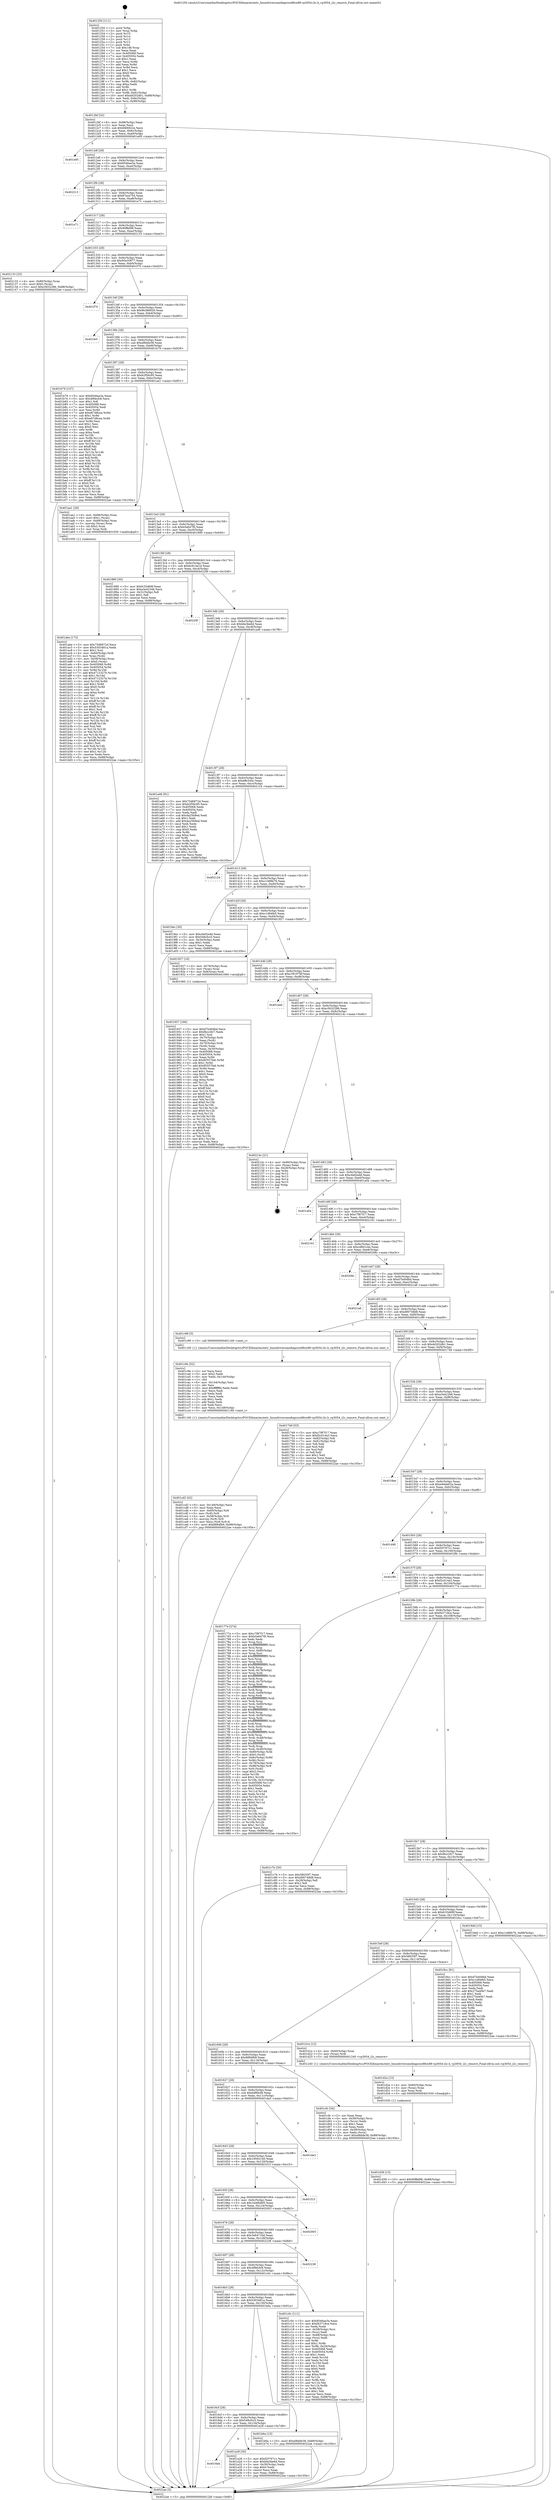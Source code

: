 digraph "0x401250" {
  label = "0x401250 (/mnt/c/Users/mathe/Desktop/tcc/POCII/binaries/extr_linuxdriversmediapcicx88cx88-vp3054-i2c.h_vp3054_i2c_remove_Final-ollvm.out::main(0))"
  labelloc = "t"
  node[shape=record]

  Entry [label="",width=0.3,height=0.3,shape=circle,fillcolor=black,style=filled]
  "0x4012bf" [label="{
     0x4012bf [32]\l
     | [instrs]\l
     &nbsp;&nbsp;0x4012bf \<+6\>: mov -0x88(%rbp),%eax\l
     &nbsp;&nbsp;0x4012c5 \<+2\>: mov %eax,%ecx\l
     &nbsp;&nbsp;0x4012c7 \<+6\>: sub $0x84f4922e,%ecx\l
     &nbsp;&nbsp;0x4012cd \<+6\>: mov %eax,-0x9c(%rbp)\l
     &nbsp;&nbsp;0x4012d3 \<+6\>: mov %ecx,-0xa0(%rbp)\l
     &nbsp;&nbsp;0x4012d9 \<+6\>: je 0000000000401e95 \<main+0xc45\>\l
  }"]
  "0x401e95" [label="{
     0x401e95\l
  }", style=dashed]
  "0x4012df" [label="{
     0x4012df [28]\l
     | [instrs]\l
     &nbsp;&nbsp;0x4012df \<+5\>: jmp 00000000004012e4 \<main+0x94\>\l
     &nbsp;&nbsp;0x4012e4 \<+6\>: mov -0x9c(%rbp),%eax\l
     &nbsp;&nbsp;0x4012ea \<+5\>: sub $0x8546ae3a,%eax\l
     &nbsp;&nbsp;0x4012ef \<+6\>: mov %eax,-0xa4(%rbp)\l
     &nbsp;&nbsp;0x4012f5 \<+6\>: je 0000000000402213 \<main+0xfc3\>\l
  }"]
  Exit [label="",width=0.3,height=0.3,shape=circle,fillcolor=black,style=filled,peripheries=2]
  "0x402213" [label="{
     0x402213\l
  }", style=dashed]
  "0x4012fb" [label="{
     0x4012fb [28]\l
     | [instrs]\l
     &nbsp;&nbsp;0x4012fb \<+5\>: jmp 0000000000401300 \<main+0xb0\>\l
     &nbsp;&nbsp;0x401300 \<+6\>: mov -0x9c(%rbp),%eax\l
     &nbsp;&nbsp;0x401306 \<+5\>: sub $0x87ece754,%eax\l
     &nbsp;&nbsp;0x40130b \<+6\>: mov %eax,-0xa8(%rbp)\l
     &nbsp;&nbsp;0x401311 \<+6\>: je 0000000000401e71 \<main+0xc21\>\l
  }"]
  "0x401d39" [label="{
     0x401d39 [15]\l
     | [instrs]\l
     &nbsp;&nbsp;0x401d39 \<+10\>: movl $0x90ffef98,-0x88(%rbp)\l
     &nbsp;&nbsp;0x401d43 \<+5\>: jmp 00000000004022ae \<main+0x105e\>\l
  }"]
  "0x401e71" [label="{
     0x401e71\l
  }", style=dashed]
  "0x401317" [label="{
     0x401317 [28]\l
     | [instrs]\l
     &nbsp;&nbsp;0x401317 \<+5\>: jmp 000000000040131c \<main+0xcc\>\l
     &nbsp;&nbsp;0x40131c \<+6\>: mov -0x9c(%rbp),%eax\l
     &nbsp;&nbsp;0x401322 \<+5\>: sub $0x90ffef98,%eax\l
     &nbsp;&nbsp;0x401327 \<+6\>: mov %eax,-0xac(%rbp)\l
     &nbsp;&nbsp;0x40132d \<+6\>: je 0000000000402133 \<main+0xee3\>\l
  }"]
  "0x401d2a" [label="{
     0x401d2a [15]\l
     | [instrs]\l
     &nbsp;&nbsp;0x401d2a \<+4\>: mov -0x60(%rbp),%rax\l
     &nbsp;&nbsp;0x401d2e \<+3\>: mov (%rax),%rax\l
     &nbsp;&nbsp;0x401d31 \<+3\>: mov %rax,%rdi\l
     &nbsp;&nbsp;0x401d34 \<+5\>: call 0000000000401030 \<free@plt\>\l
     | [calls]\l
     &nbsp;&nbsp;0x401030 \{1\} (unknown)\l
  }"]
  "0x402133" [label="{
     0x402133 [25]\l
     | [instrs]\l
     &nbsp;&nbsp;0x402133 \<+4\>: mov -0x80(%rbp),%rax\l
     &nbsp;&nbsp;0x402137 \<+6\>: movl $0x0,(%rax)\l
     &nbsp;&nbsp;0x40213d \<+10\>: movl $0xc5632286,-0x88(%rbp)\l
     &nbsp;&nbsp;0x402147 \<+5\>: jmp 00000000004022ae \<main+0x105e\>\l
  }"]
  "0x401333" [label="{
     0x401333 [28]\l
     | [instrs]\l
     &nbsp;&nbsp;0x401333 \<+5\>: jmp 0000000000401338 \<main+0xe8\>\l
     &nbsp;&nbsp;0x401338 \<+6\>: mov -0x9c(%rbp),%eax\l
     &nbsp;&nbsp;0x40133e \<+5\>: sub $0x95e35677,%eax\l
     &nbsp;&nbsp;0x401343 \<+6\>: mov %eax,-0xb0(%rbp)\l
     &nbsp;&nbsp;0x401349 \<+6\>: je 0000000000401f70 \<main+0xd20\>\l
  }"]
  "0x401cd2" [label="{
     0x401cd2 [42]\l
     | [instrs]\l
     &nbsp;&nbsp;0x401cd2 \<+6\>: mov -0x148(%rbp),%ecx\l
     &nbsp;&nbsp;0x401cd8 \<+3\>: imul %eax,%ecx\l
     &nbsp;&nbsp;0x401cdb \<+4\>: mov -0x60(%rbp),%r8\l
     &nbsp;&nbsp;0x401cdf \<+3\>: mov (%r8),%r8\l
     &nbsp;&nbsp;0x401ce2 \<+4\>: mov -0x58(%rbp),%r9\l
     &nbsp;&nbsp;0x401ce6 \<+3\>: movslq (%r9),%r9\l
     &nbsp;&nbsp;0x401ce9 \<+4\>: mov %ecx,(%r8,%r9,4)\l
     &nbsp;&nbsp;0x401ced \<+10\>: movl $0x8884fb9,-0x88(%rbp)\l
     &nbsp;&nbsp;0x401cf7 \<+5\>: jmp 00000000004022ae \<main+0x105e\>\l
  }"]
  "0x401f70" [label="{
     0x401f70\l
  }", style=dashed]
  "0x40134f" [label="{
     0x40134f [28]\l
     | [instrs]\l
     &nbsp;&nbsp;0x40134f \<+5\>: jmp 0000000000401354 \<main+0x104\>\l
     &nbsp;&nbsp;0x401354 \<+6\>: mov -0x9c(%rbp),%eax\l
     &nbsp;&nbsp;0x40135a \<+5\>: sub $0x9b386626,%eax\l
     &nbsp;&nbsp;0x40135f \<+6\>: mov %eax,-0xb4(%rbp)\l
     &nbsp;&nbsp;0x401365 \<+6\>: je 0000000000401fe5 \<main+0xd95\>\l
  }"]
  "0x401c9e" [label="{
     0x401c9e [52]\l
     | [instrs]\l
     &nbsp;&nbsp;0x401c9e \<+2\>: xor %ecx,%ecx\l
     &nbsp;&nbsp;0x401ca0 \<+5\>: mov $0x2,%edx\l
     &nbsp;&nbsp;0x401ca5 \<+6\>: mov %edx,-0x144(%rbp)\l
     &nbsp;&nbsp;0x401cab \<+1\>: cltd\l
     &nbsp;&nbsp;0x401cac \<+6\>: mov -0x144(%rbp),%esi\l
     &nbsp;&nbsp;0x401cb2 \<+2\>: idiv %esi\l
     &nbsp;&nbsp;0x401cb4 \<+6\>: imul $0xfffffffe,%edx,%edx\l
     &nbsp;&nbsp;0x401cba \<+2\>: mov %ecx,%edi\l
     &nbsp;&nbsp;0x401cbc \<+2\>: sub %edx,%edi\l
     &nbsp;&nbsp;0x401cbe \<+2\>: mov %ecx,%edx\l
     &nbsp;&nbsp;0x401cc0 \<+3\>: sub $0x1,%edx\l
     &nbsp;&nbsp;0x401cc3 \<+2\>: add %edx,%edi\l
     &nbsp;&nbsp;0x401cc5 \<+2\>: sub %edi,%ecx\l
     &nbsp;&nbsp;0x401cc7 \<+6\>: mov %ecx,-0x148(%rbp)\l
     &nbsp;&nbsp;0x401ccd \<+5\>: call 0000000000401160 \<next_i\>\l
     | [calls]\l
     &nbsp;&nbsp;0x401160 \{1\} (/mnt/c/Users/mathe/Desktop/tcc/POCII/binaries/extr_linuxdriversmediapcicx88cx88-vp3054-i2c.h_vp3054_i2c_remove_Final-ollvm.out::next_i)\l
  }"]
  "0x401fe5" [label="{
     0x401fe5\l
  }", style=dashed]
  "0x40136b" [label="{
     0x40136b [28]\l
     | [instrs]\l
     &nbsp;&nbsp;0x40136b \<+5\>: jmp 0000000000401370 \<main+0x120\>\l
     &nbsp;&nbsp;0x401370 \<+6\>: mov -0x9c(%rbp),%eax\l
     &nbsp;&nbsp;0x401376 \<+5\>: sub $0xa9bbfe38,%eax\l
     &nbsp;&nbsp;0x40137b \<+6\>: mov %eax,-0xb8(%rbp)\l
     &nbsp;&nbsp;0x401381 \<+6\>: je 0000000000401b79 \<main+0x929\>\l
  }"]
  "0x401abe" [label="{
     0x401abe [172]\l
     | [instrs]\l
     &nbsp;&nbsp;0x401abe \<+5\>: mov $0x75d6872d,%ecx\l
     &nbsp;&nbsp;0x401ac3 \<+5\>: mov $0x5303481a,%edx\l
     &nbsp;&nbsp;0x401ac8 \<+3\>: mov $0x1,%sil\l
     &nbsp;&nbsp;0x401acb \<+4\>: mov -0x60(%rbp),%rdi\l
     &nbsp;&nbsp;0x401acf \<+3\>: mov %rax,(%rdi)\l
     &nbsp;&nbsp;0x401ad2 \<+4\>: mov -0x58(%rbp),%rax\l
     &nbsp;&nbsp;0x401ad6 \<+6\>: movl $0x0,(%rax)\l
     &nbsp;&nbsp;0x401adc \<+8\>: mov 0x405068,%r8d\l
     &nbsp;&nbsp;0x401ae4 \<+8\>: mov 0x405054,%r9d\l
     &nbsp;&nbsp;0x401aec \<+3\>: mov %r8d,%r10d\l
     &nbsp;&nbsp;0x401aef \<+7\>: add $0x4712327b,%r10d\l
     &nbsp;&nbsp;0x401af6 \<+4\>: sub $0x1,%r10d\l
     &nbsp;&nbsp;0x401afa \<+7\>: sub $0x4712327b,%r10d\l
     &nbsp;&nbsp;0x401b01 \<+4\>: imul %r10d,%r8d\l
     &nbsp;&nbsp;0x401b05 \<+4\>: and $0x1,%r8d\l
     &nbsp;&nbsp;0x401b09 \<+4\>: cmp $0x0,%r8d\l
     &nbsp;&nbsp;0x401b0d \<+4\>: sete %r11b\l
     &nbsp;&nbsp;0x401b11 \<+4\>: cmp $0xa,%r9d\l
     &nbsp;&nbsp;0x401b15 \<+3\>: setl %bl\l
     &nbsp;&nbsp;0x401b18 \<+3\>: mov %r11b,%r14b\l
     &nbsp;&nbsp;0x401b1b \<+4\>: xor $0xff,%r14b\l
     &nbsp;&nbsp;0x401b1f \<+3\>: mov %bl,%r15b\l
     &nbsp;&nbsp;0x401b22 \<+4\>: xor $0xff,%r15b\l
     &nbsp;&nbsp;0x401b26 \<+4\>: xor $0x1,%sil\l
     &nbsp;&nbsp;0x401b2a \<+3\>: mov %r14b,%r12b\l
     &nbsp;&nbsp;0x401b2d \<+4\>: and $0xff,%r12b\l
     &nbsp;&nbsp;0x401b31 \<+3\>: and %sil,%r11b\l
     &nbsp;&nbsp;0x401b34 \<+3\>: mov %r15b,%r13b\l
     &nbsp;&nbsp;0x401b37 \<+4\>: and $0xff,%r13b\l
     &nbsp;&nbsp;0x401b3b \<+3\>: and %sil,%bl\l
     &nbsp;&nbsp;0x401b3e \<+3\>: or %r11b,%r12b\l
     &nbsp;&nbsp;0x401b41 \<+3\>: or %bl,%r13b\l
     &nbsp;&nbsp;0x401b44 \<+3\>: xor %r13b,%r12b\l
     &nbsp;&nbsp;0x401b47 \<+3\>: or %r15b,%r14b\l
     &nbsp;&nbsp;0x401b4a \<+4\>: xor $0xff,%r14b\l
     &nbsp;&nbsp;0x401b4e \<+4\>: or $0x1,%sil\l
     &nbsp;&nbsp;0x401b52 \<+3\>: and %sil,%r14b\l
     &nbsp;&nbsp;0x401b55 \<+3\>: or %r14b,%r12b\l
     &nbsp;&nbsp;0x401b58 \<+4\>: test $0x1,%r12b\l
     &nbsp;&nbsp;0x401b5c \<+3\>: cmovne %edx,%ecx\l
     &nbsp;&nbsp;0x401b5f \<+6\>: mov %ecx,-0x88(%rbp)\l
     &nbsp;&nbsp;0x401b65 \<+5\>: jmp 00000000004022ae \<main+0x105e\>\l
  }"]
  "0x401b79" [label="{
     0x401b79 [147]\l
     | [instrs]\l
     &nbsp;&nbsp;0x401b79 \<+5\>: mov $0x8546ae3a,%eax\l
     &nbsp;&nbsp;0x401b7e \<+5\>: mov $0x4f9dcfc8,%ecx\l
     &nbsp;&nbsp;0x401b83 \<+2\>: mov $0x1,%dl\l
     &nbsp;&nbsp;0x401b85 \<+7\>: mov 0x405068,%esi\l
     &nbsp;&nbsp;0x401b8c \<+7\>: mov 0x405054,%edi\l
     &nbsp;&nbsp;0x401b93 \<+3\>: mov %esi,%r8d\l
     &nbsp;&nbsp;0x401b96 \<+7\>: add $0xe67d8cea,%r8d\l
     &nbsp;&nbsp;0x401b9d \<+4\>: sub $0x1,%r8d\l
     &nbsp;&nbsp;0x401ba1 \<+7\>: sub $0xe67d8cea,%r8d\l
     &nbsp;&nbsp;0x401ba8 \<+4\>: imul %r8d,%esi\l
     &nbsp;&nbsp;0x401bac \<+3\>: and $0x1,%esi\l
     &nbsp;&nbsp;0x401baf \<+3\>: cmp $0x0,%esi\l
     &nbsp;&nbsp;0x401bb2 \<+4\>: sete %r9b\l
     &nbsp;&nbsp;0x401bb6 \<+3\>: cmp $0xa,%edi\l
     &nbsp;&nbsp;0x401bb9 \<+4\>: setl %r10b\l
     &nbsp;&nbsp;0x401bbd \<+3\>: mov %r9b,%r11b\l
     &nbsp;&nbsp;0x401bc0 \<+4\>: xor $0xff,%r11b\l
     &nbsp;&nbsp;0x401bc4 \<+3\>: mov %r10b,%bl\l
     &nbsp;&nbsp;0x401bc7 \<+3\>: xor $0xff,%bl\l
     &nbsp;&nbsp;0x401bca \<+3\>: xor $0x0,%dl\l
     &nbsp;&nbsp;0x401bcd \<+3\>: mov %r11b,%r14b\l
     &nbsp;&nbsp;0x401bd0 \<+4\>: and $0x0,%r14b\l
     &nbsp;&nbsp;0x401bd4 \<+3\>: and %dl,%r9b\l
     &nbsp;&nbsp;0x401bd7 \<+3\>: mov %bl,%r15b\l
     &nbsp;&nbsp;0x401bda \<+4\>: and $0x0,%r15b\l
     &nbsp;&nbsp;0x401bde \<+3\>: and %dl,%r10b\l
     &nbsp;&nbsp;0x401be1 \<+3\>: or %r9b,%r14b\l
     &nbsp;&nbsp;0x401be4 \<+3\>: or %r10b,%r15b\l
     &nbsp;&nbsp;0x401be7 \<+3\>: xor %r15b,%r14b\l
     &nbsp;&nbsp;0x401bea \<+3\>: or %bl,%r11b\l
     &nbsp;&nbsp;0x401bed \<+4\>: xor $0xff,%r11b\l
     &nbsp;&nbsp;0x401bf1 \<+3\>: or $0x0,%dl\l
     &nbsp;&nbsp;0x401bf4 \<+3\>: and %dl,%r11b\l
     &nbsp;&nbsp;0x401bf7 \<+3\>: or %r11b,%r14b\l
     &nbsp;&nbsp;0x401bfa \<+4\>: test $0x1,%r14b\l
     &nbsp;&nbsp;0x401bfe \<+3\>: cmovne %ecx,%eax\l
     &nbsp;&nbsp;0x401c01 \<+6\>: mov %eax,-0x88(%rbp)\l
     &nbsp;&nbsp;0x401c07 \<+5\>: jmp 00000000004022ae \<main+0x105e\>\l
  }"]
  "0x401387" [label="{
     0x401387 [28]\l
     | [instrs]\l
     &nbsp;&nbsp;0x401387 \<+5\>: jmp 000000000040138c \<main+0x13c\>\l
     &nbsp;&nbsp;0x40138c \<+6\>: mov -0x9c(%rbp),%eax\l
     &nbsp;&nbsp;0x401392 \<+5\>: sub $0xb2f56c95,%eax\l
     &nbsp;&nbsp;0x401397 \<+6\>: mov %eax,-0xbc(%rbp)\l
     &nbsp;&nbsp;0x40139d \<+6\>: je 0000000000401aa1 \<main+0x851\>\l
  }"]
  "0x4016eb" [label="{
     0x4016eb\l
  }", style=dashed]
  "0x401aa1" [label="{
     0x401aa1 [29]\l
     | [instrs]\l
     &nbsp;&nbsp;0x401aa1 \<+4\>: mov -0x68(%rbp),%rax\l
     &nbsp;&nbsp;0x401aa5 \<+6\>: movl $0x1,(%rax)\l
     &nbsp;&nbsp;0x401aab \<+4\>: mov -0x68(%rbp),%rax\l
     &nbsp;&nbsp;0x401aaf \<+3\>: movslq (%rax),%rax\l
     &nbsp;&nbsp;0x401ab2 \<+4\>: shl $0x2,%rax\l
     &nbsp;&nbsp;0x401ab6 \<+3\>: mov %rax,%rdi\l
     &nbsp;&nbsp;0x401ab9 \<+5\>: call 0000000000401050 \<malloc@plt\>\l
     | [calls]\l
     &nbsp;&nbsp;0x401050 \{1\} (unknown)\l
  }"]
  "0x4013a3" [label="{
     0x4013a3 [28]\l
     | [instrs]\l
     &nbsp;&nbsp;0x4013a3 \<+5\>: jmp 00000000004013a8 \<main+0x158\>\l
     &nbsp;&nbsp;0x4013a8 \<+6\>: mov -0x9c(%rbp),%eax\l
     &nbsp;&nbsp;0x4013ae \<+5\>: sub $0xb5a647f0,%eax\l
     &nbsp;&nbsp;0x4013b3 \<+6\>: mov %eax,-0xc0(%rbp)\l
     &nbsp;&nbsp;0x4013b9 \<+6\>: je 0000000000401890 \<main+0x640\>\l
  }"]
  "0x401a28" [label="{
     0x401a28 [30]\l
     | [instrs]\l
     &nbsp;&nbsp;0x401a28 \<+5\>: mov $0xf20767c1,%eax\l
     &nbsp;&nbsp;0x401a2d \<+5\>: mov $0xbfa3be6d,%ecx\l
     &nbsp;&nbsp;0x401a32 \<+3\>: mov -0x30(%rbp),%edx\l
     &nbsp;&nbsp;0x401a35 \<+3\>: cmp $0x0,%edx\l
     &nbsp;&nbsp;0x401a38 \<+3\>: cmove %ecx,%eax\l
     &nbsp;&nbsp;0x401a3b \<+6\>: mov %eax,-0x88(%rbp)\l
     &nbsp;&nbsp;0x401a41 \<+5\>: jmp 00000000004022ae \<main+0x105e\>\l
  }"]
  "0x401890" [label="{
     0x401890 [30]\l
     | [instrs]\l
     &nbsp;&nbsp;0x401890 \<+5\>: mov $0xfc33d69f,%eax\l
     &nbsp;&nbsp;0x401895 \<+5\>: mov $0xe3e42348,%ecx\l
     &nbsp;&nbsp;0x40189a \<+3\>: mov -0x31(%rbp),%dl\l
     &nbsp;&nbsp;0x40189d \<+3\>: test $0x1,%dl\l
     &nbsp;&nbsp;0x4018a0 \<+3\>: cmovne %ecx,%eax\l
     &nbsp;&nbsp;0x4018a3 \<+6\>: mov %eax,-0x88(%rbp)\l
     &nbsp;&nbsp;0x4018a9 \<+5\>: jmp 00000000004022ae \<main+0x105e\>\l
  }"]
  "0x4013bf" [label="{
     0x4013bf [28]\l
     | [instrs]\l
     &nbsp;&nbsp;0x4013bf \<+5\>: jmp 00000000004013c4 \<main+0x174\>\l
     &nbsp;&nbsp;0x4013c4 \<+6\>: mov -0x9c(%rbp),%eax\l
     &nbsp;&nbsp;0x4013ca \<+5\>: sub $0xbc914a1d,%eax\l
     &nbsp;&nbsp;0x4013cf \<+6\>: mov %eax,-0xc4(%rbp)\l
     &nbsp;&nbsp;0x4013d5 \<+6\>: je 000000000040229f \<main+0x104f\>\l
  }"]
  "0x4016cf" [label="{
     0x4016cf [28]\l
     | [instrs]\l
     &nbsp;&nbsp;0x4016cf \<+5\>: jmp 00000000004016d4 \<main+0x484\>\l
     &nbsp;&nbsp;0x4016d4 \<+6\>: mov -0x9c(%rbp),%eax\l
     &nbsp;&nbsp;0x4016da \<+5\>: sub $0x548cfcc5,%eax\l
     &nbsp;&nbsp;0x4016df \<+6\>: mov %eax,-0x134(%rbp)\l
     &nbsp;&nbsp;0x4016e5 \<+6\>: je 0000000000401a28 \<main+0x7d8\>\l
  }"]
  "0x40229f" [label="{
     0x40229f\l
  }", style=dashed]
  "0x4013db" [label="{
     0x4013db [28]\l
     | [instrs]\l
     &nbsp;&nbsp;0x4013db \<+5\>: jmp 00000000004013e0 \<main+0x190\>\l
     &nbsp;&nbsp;0x4013e0 \<+6\>: mov -0x9c(%rbp),%eax\l
     &nbsp;&nbsp;0x4013e6 \<+5\>: sub $0xbfa3be6d,%eax\l
     &nbsp;&nbsp;0x4013eb \<+6\>: mov %eax,-0xc8(%rbp)\l
     &nbsp;&nbsp;0x4013f1 \<+6\>: je 0000000000401a46 \<main+0x7f6\>\l
  }"]
  "0x401b6a" [label="{
     0x401b6a [15]\l
     | [instrs]\l
     &nbsp;&nbsp;0x401b6a \<+10\>: movl $0xa9bbfe38,-0x88(%rbp)\l
     &nbsp;&nbsp;0x401b74 \<+5\>: jmp 00000000004022ae \<main+0x105e\>\l
  }"]
  "0x401a46" [label="{
     0x401a46 [91]\l
     | [instrs]\l
     &nbsp;&nbsp;0x401a46 \<+5\>: mov $0x75d6872d,%eax\l
     &nbsp;&nbsp;0x401a4b \<+5\>: mov $0xb2f56c95,%ecx\l
     &nbsp;&nbsp;0x401a50 \<+7\>: mov 0x405068,%edx\l
     &nbsp;&nbsp;0x401a57 \<+7\>: mov 0x405054,%esi\l
     &nbsp;&nbsp;0x401a5e \<+2\>: mov %edx,%edi\l
     &nbsp;&nbsp;0x401a60 \<+6\>: sub $0x4a25b9ed,%edi\l
     &nbsp;&nbsp;0x401a66 \<+3\>: sub $0x1,%edi\l
     &nbsp;&nbsp;0x401a69 \<+6\>: add $0x4a25b9ed,%edi\l
     &nbsp;&nbsp;0x401a6f \<+3\>: imul %edi,%edx\l
     &nbsp;&nbsp;0x401a72 \<+3\>: and $0x1,%edx\l
     &nbsp;&nbsp;0x401a75 \<+3\>: cmp $0x0,%edx\l
     &nbsp;&nbsp;0x401a78 \<+4\>: sete %r8b\l
     &nbsp;&nbsp;0x401a7c \<+3\>: cmp $0xa,%esi\l
     &nbsp;&nbsp;0x401a7f \<+4\>: setl %r9b\l
     &nbsp;&nbsp;0x401a83 \<+3\>: mov %r8b,%r10b\l
     &nbsp;&nbsp;0x401a86 \<+3\>: and %r9b,%r10b\l
     &nbsp;&nbsp;0x401a89 \<+3\>: xor %r9b,%r8b\l
     &nbsp;&nbsp;0x401a8c \<+3\>: or %r8b,%r10b\l
     &nbsp;&nbsp;0x401a8f \<+4\>: test $0x1,%r10b\l
     &nbsp;&nbsp;0x401a93 \<+3\>: cmovne %ecx,%eax\l
     &nbsp;&nbsp;0x401a96 \<+6\>: mov %eax,-0x88(%rbp)\l
     &nbsp;&nbsp;0x401a9c \<+5\>: jmp 00000000004022ae \<main+0x105e\>\l
  }"]
  "0x4013f7" [label="{
     0x4013f7 [28]\l
     | [instrs]\l
     &nbsp;&nbsp;0x4013f7 \<+5\>: jmp 00000000004013fc \<main+0x1ac\>\l
     &nbsp;&nbsp;0x4013fc \<+6\>: mov -0x9c(%rbp),%eax\l
     &nbsp;&nbsp;0x401402 \<+5\>: sub $0xbffc544c,%eax\l
     &nbsp;&nbsp;0x401407 \<+6\>: mov %eax,-0xcc(%rbp)\l
     &nbsp;&nbsp;0x40140d \<+6\>: je 0000000000402124 \<main+0xed4\>\l
  }"]
  "0x4016b3" [label="{
     0x4016b3 [28]\l
     | [instrs]\l
     &nbsp;&nbsp;0x4016b3 \<+5\>: jmp 00000000004016b8 \<main+0x468\>\l
     &nbsp;&nbsp;0x4016b8 \<+6\>: mov -0x9c(%rbp),%eax\l
     &nbsp;&nbsp;0x4016be \<+5\>: sub $0x5303481a,%eax\l
     &nbsp;&nbsp;0x4016c3 \<+6\>: mov %eax,-0x130(%rbp)\l
     &nbsp;&nbsp;0x4016c9 \<+6\>: je 0000000000401b6a \<main+0x91a\>\l
  }"]
  "0x402124" [label="{
     0x402124\l
  }", style=dashed]
  "0x401413" [label="{
     0x401413 [28]\l
     | [instrs]\l
     &nbsp;&nbsp;0x401413 \<+5\>: jmp 0000000000401418 \<main+0x1c8\>\l
     &nbsp;&nbsp;0x401418 \<+6\>: mov -0x9c(%rbp),%eax\l
     &nbsp;&nbsp;0x40141e \<+5\>: sub $0xc1488b76,%eax\l
     &nbsp;&nbsp;0x401423 \<+6\>: mov %eax,-0xd0(%rbp)\l
     &nbsp;&nbsp;0x401429 \<+6\>: je 00000000004019ec \<main+0x79c\>\l
  }"]
  "0x401c0c" [label="{
     0x401c0c [111]\l
     | [instrs]\l
     &nbsp;&nbsp;0x401c0c \<+5\>: mov $0x8546ae3a,%eax\l
     &nbsp;&nbsp;0x401c11 \<+5\>: mov $0xf43718ce,%ecx\l
     &nbsp;&nbsp;0x401c16 \<+2\>: xor %edx,%edx\l
     &nbsp;&nbsp;0x401c18 \<+4\>: mov -0x58(%rbp),%rsi\l
     &nbsp;&nbsp;0x401c1c \<+2\>: mov (%rsi),%edi\l
     &nbsp;&nbsp;0x401c1e \<+4\>: mov -0x68(%rbp),%rsi\l
     &nbsp;&nbsp;0x401c22 \<+2\>: cmp (%rsi),%edi\l
     &nbsp;&nbsp;0x401c24 \<+4\>: setl %r8b\l
     &nbsp;&nbsp;0x401c28 \<+4\>: and $0x1,%r8b\l
     &nbsp;&nbsp;0x401c2c \<+4\>: mov %r8b,-0x29(%rbp)\l
     &nbsp;&nbsp;0x401c30 \<+7\>: mov 0x405068,%edi\l
     &nbsp;&nbsp;0x401c37 \<+8\>: mov 0x405054,%r9d\l
     &nbsp;&nbsp;0x401c3f \<+3\>: sub $0x1,%edx\l
     &nbsp;&nbsp;0x401c42 \<+3\>: mov %edi,%r10d\l
     &nbsp;&nbsp;0x401c45 \<+3\>: add %edx,%r10d\l
     &nbsp;&nbsp;0x401c48 \<+4\>: imul %r10d,%edi\l
     &nbsp;&nbsp;0x401c4c \<+3\>: and $0x1,%edi\l
     &nbsp;&nbsp;0x401c4f \<+3\>: cmp $0x0,%edi\l
     &nbsp;&nbsp;0x401c52 \<+4\>: sete %r8b\l
     &nbsp;&nbsp;0x401c56 \<+4\>: cmp $0xa,%r9d\l
     &nbsp;&nbsp;0x401c5a \<+4\>: setl %r11b\l
     &nbsp;&nbsp;0x401c5e \<+3\>: mov %r8b,%bl\l
     &nbsp;&nbsp;0x401c61 \<+3\>: and %r11b,%bl\l
     &nbsp;&nbsp;0x401c64 \<+3\>: xor %r11b,%r8b\l
     &nbsp;&nbsp;0x401c67 \<+3\>: or %r8b,%bl\l
     &nbsp;&nbsp;0x401c6a \<+3\>: test $0x1,%bl\l
     &nbsp;&nbsp;0x401c6d \<+3\>: cmovne %ecx,%eax\l
     &nbsp;&nbsp;0x401c70 \<+6\>: mov %eax,-0x88(%rbp)\l
     &nbsp;&nbsp;0x401c76 \<+5\>: jmp 00000000004022ae \<main+0x105e\>\l
  }"]
  "0x4019ec" [label="{
     0x4019ec [30]\l
     | [instrs]\l
     &nbsp;&nbsp;0x4019ec \<+5\>: mov $0xc6ef2edd,%eax\l
     &nbsp;&nbsp;0x4019f1 \<+5\>: mov $0x548cfcc5,%ecx\l
     &nbsp;&nbsp;0x4019f6 \<+3\>: mov -0x30(%rbp),%edx\l
     &nbsp;&nbsp;0x4019f9 \<+3\>: cmp $0x1,%edx\l
     &nbsp;&nbsp;0x4019fc \<+3\>: cmovl %ecx,%eax\l
     &nbsp;&nbsp;0x4019ff \<+6\>: mov %eax,-0x88(%rbp)\l
     &nbsp;&nbsp;0x401a05 \<+5\>: jmp 00000000004022ae \<main+0x105e\>\l
  }"]
  "0x40142f" [label="{
     0x40142f [28]\l
     | [instrs]\l
     &nbsp;&nbsp;0x40142f \<+5\>: jmp 0000000000401434 \<main+0x1e4\>\l
     &nbsp;&nbsp;0x401434 \<+6\>: mov -0x9c(%rbp),%eax\l
     &nbsp;&nbsp;0x40143a \<+5\>: sub $0xc1d94fe5,%eax\l
     &nbsp;&nbsp;0x40143f \<+6\>: mov %eax,-0xd4(%rbp)\l
     &nbsp;&nbsp;0x401445 \<+6\>: je 0000000000401927 \<main+0x6d7\>\l
  }"]
  "0x401697" [label="{
     0x401697 [28]\l
     | [instrs]\l
     &nbsp;&nbsp;0x401697 \<+5\>: jmp 000000000040169c \<main+0x44c\>\l
     &nbsp;&nbsp;0x40169c \<+6\>: mov -0x9c(%rbp),%eax\l
     &nbsp;&nbsp;0x4016a2 \<+5\>: sub $0x4f9dcfc8,%eax\l
     &nbsp;&nbsp;0x4016a7 \<+6\>: mov %eax,-0x12c(%rbp)\l
     &nbsp;&nbsp;0x4016ad \<+6\>: je 0000000000401c0c \<main+0x9bc\>\l
  }"]
  "0x401927" [label="{
     0x401927 [16]\l
     | [instrs]\l
     &nbsp;&nbsp;0x401927 \<+4\>: mov -0x78(%rbp),%rax\l
     &nbsp;&nbsp;0x40192b \<+3\>: mov (%rax),%rax\l
     &nbsp;&nbsp;0x40192e \<+4\>: mov 0x8(%rax),%rdi\l
     &nbsp;&nbsp;0x401932 \<+5\>: call 0000000000401060 \<atoi@plt\>\l
     | [calls]\l
     &nbsp;&nbsp;0x401060 \{1\} (unknown)\l
  }"]
  "0x40144b" [label="{
     0x40144b [28]\l
     | [instrs]\l
     &nbsp;&nbsp;0x40144b \<+5\>: jmp 0000000000401450 \<main+0x200\>\l
     &nbsp;&nbsp;0x401450 \<+6\>: mov -0x9c(%rbp),%eax\l
     &nbsp;&nbsp;0x401456 \<+5\>: sub $0xc391979f,%eax\l
     &nbsp;&nbsp;0x40145b \<+6\>: mov %eax,-0xd8(%rbp)\l
     &nbsp;&nbsp;0x401461 \<+6\>: je 0000000000401eeb \<main+0xc9b\>\l
  }"]
  "0x402238" [label="{
     0x402238\l
  }", style=dashed]
  "0x401eeb" [label="{
     0x401eeb\l
  }", style=dashed]
  "0x401467" [label="{
     0x401467 [28]\l
     | [instrs]\l
     &nbsp;&nbsp;0x401467 \<+5\>: jmp 000000000040146c \<main+0x21c\>\l
     &nbsp;&nbsp;0x40146c \<+6\>: mov -0x9c(%rbp),%eax\l
     &nbsp;&nbsp;0x401472 \<+5\>: sub $0xc5632286,%eax\l
     &nbsp;&nbsp;0x401477 \<+6\>: mov %eax,-0xdc(%rbp)\l
     &nbsp;&nbsp;0x40147d \<+6\>: je 000000000040214c \<main+0xefc\>\l
  }"]
  "0x40167b" [label="{
     0x40167b [28]\l
     | [instrs]\l
     &nbsp;&nbsp;0x40167b \<+5\>: jmp 0000000000401680 \<main+0x430\>\l
     &nbsp;&nbsp;0x401680 \<+6\>: mov -0x9c(%rbp),%eax\l
     &nbsp;&nbsp;0x401686 \<+5\>: sub $0x3e64716d,%eax\l
     &nbsp;&nbsp;0x40168b \<+6\>: mov %eax,-0x128(%rbp)\l
     &nbsp;&nbsp;0x401691 \<+6\>: je 0000000000402238 \<main+0xfe8\>\l
  }"]
  "0x40214c" [label="{
     0x40214c [21]\l
     | [instrs]\l
     &nbsp;&nbsp;0x40214c \<+4\>: mov -0x80(%rbp),%rax\l
     &nbsp;&nbsp;0x402150 \<+2\>: mov (%rax),%eax\l
     &nbsp;&nbsp;0x402152 \<+4\>: lea -0x28(%rbp),%rsp\l
     &nbsp;&nbsp;0x402156 \<+1\>: pop %rbx\l
     &nbsp;&nbsp;0x402157 \<+2\>: pop %r12\l
     &nbsp;&nbsp;0x402159 \<+2\>: pop %r13\l
     &nbsp;&nbsp;0x40215b \<+2\>: pop %r14\l
     &nbsp;&nbsp;0x40215d \<+2\>: pop %r15\l
     &nbsp;&nbsp;0x40215f \<+1\>: pop %rbp\l
     &nbsp;&nbsp;0x402160 \<+1\>: ret\l
  }"]
  "0x401483" [label="{
     0x401483 [28]\l
     | [instrs]\l
     &nbsp;&nbsp;0x401483 \<+5\>: jmp 0000000000401488 \<main+0x238\>\l
     &nbsp;&nbsp;0x401488 \<+6\>: mov -0x9c(%rbp),%eax\l
     &nbsp;&nbsp;0x40148e \<+5\>: sub $0xc6ef2edd,%eax\l
     &nbsp;&nbsp;0x401493 \<+6\>: mov %eax,-0xe0(%rbp)\l
     &nbsp;&nbsp;0x401499 \<+6\>: je 0000000000401a0a \<main+0x7ba\>\l
  }"]
  "0x402003" [label="{
     0x402003\l
  }", style=dashed]
  "0x401a0a" [label="{
     0x401a0a\l
  }", style=dashed]
  "0x40149f" [label="{
     0x40149f [28]\l
     | [instrs]\l
     &nbsp;&nbsp;0x40149f \<+5\>: jmp 00000000004014a4 \<main+0x254\>\l
     &nbsp;&nbsp;0x4014a4 \<+6\>: mov -0x9c(%rbp),%eax\l
     &nbsp;&nbsp;0x4014aa \<+5\>: sub $0xc7f87f17,%eax\l
     &nbsp;&nbsp;0x4014af \<+6\>: mov %eax,-0xe4(%rbp)\l
     &nbsp;&nbsp;0x4014b5 \<+6\>: je 0000000000402161 \<main+0xf11\>\l
  }"]
  "0x40165f" [label="{
     0x40165f [28]\l
     | [instrs]\l
     &nbsp;&nbsp;0x40165f \<+5\>: jmp 0000000000401664 \<main+0x414\>\l
     &nbsp;&nbsp;0x401664 \<+6\>: mov -0x9c(%rbp),%eax\l
     &nbsp;&nbsp;0x40166a \<+5\>: sub $0x1b48b895,%eax\l
     &nbsp;&nbsp;0x40166f \<+6\>: mov %eax,-0x124(%rbp)\l
     &nbsp;&nbsp;0x401675 \<+6\>: je 0000000000402003 \<main+0xdb3\>\l
  }"]
  "0x402161" [label="{
     0x402161\l
  }", style=dashed]
  "0x4014bb" [label="{
     0x4014bb [28]\l
     | [instrs]\l
     &nbsp;&nbsp;0x4014bb \<+5\>: jmp 00000000004014c0 \<main+0x270\>\l
     &nbsp;&nbsp;0x4014c0 \<+6\>: mov -0x9c(%rbp),%eax\l
     &nbsp;&nbsp;0x4014c6 \<+5\>: sub $0xcd8d1cee,%eax\l
     &nbsp;&nbsp;0x4014cb \<+6\>: mov %eax,-0xe8(%rbp)\l
     &nbsp;&nbsp;0x4014d1 \<+6\>: je 000000000040208c \<main+0xe3c\>\l
  }"]
  "0x401f15" [label="{
     0x401f15\l
  }", style=dashed]
  "0x40208c" [label="{
     0x40208c\l
  }", style=dashed]
  "0x4014d7" [label="{
     0x4014d7 [28]\l
     | [instrs]\l
     &nbsp;&nbsp;0x4014d7 \<+5\>: jmp 00000000004014dc \<main+0x28c\>\l
     &nbsp;&nbsp;0x4014dc \<+6\>: mov -0x9c(%rbp),%eax\l
     &nbsp;&nbsp;0x4014e2 \<+5\>: sub $0xd7b40dbd,%eax\l
     &nbsp;&nbsp;0x4014e7 \<+6\>: mov %eax,-0xec(%rbp)\l
     &nbsp;&nbsp;0x4014ed \<+6\>: je 00000000004021a6 \<main+0xf56\>\l
  }"]
  "0x401643" [label="{
     0x401643 [28]\l
     | [instrs]\l
     &nbsp;&nbsp;0x401643 \<+5\>: jmp 0000000000401648 \<main+0x3f8\>\l
     &nbsp;&nbsp;0x401648 \<+6\>: mov -0x9c(%rbp),%eax\l
     &nbsp;&nbsp;0x40164e \<+5\>: sub $0x19592140,%eax\l
     &nbsp;&nbsp;0x401653 \<+6\>: mov %eax,-0x120(%rbp)\l
     &nbsp;&nbsp;0x401659 \<+6\>: je 0000000000401f15 \<main+0xcc5\>\l
  }"]
  "0x4021a6" [label="{
     0x4021a6\l
  }", style=dashed]
  "0x4014f3" [label="{
     0x4014f3 [28]\l
     | [instrs]\l
     &nbsp;&nbsp;0x4014f3 \<+5\>: jmp 00000000004014f8 \<main+0x2a8\>\l
     &nbsp;&nbsp;0x4014f8 \<+6\>: mov -0x9c(%rbp),%eax\l
     &nbsp;&nbsp;0x4014fe \<+5\>: sub $0xd90748d8,%eax\l
     &nbsp;&nbsp;0x401503 \<+6\>: mov %eax,-0xf0(%rbp)\l
     &nbsp;&nbsp;0x401509 \<+6\>: je 0000000000401c99 \<main+0xa49\>\l
  }"]
  "0x401da3" [label="{
     0x401da3\l
  }", style=dashed]
  "0x401c99" [label="{
     0x401c99 [5]\l
     | [instrs]\l
     &nbsp;&nbsp;0x401c99 \<+5\>: call 0000000000401160 \<next_i\>\l
     | [calls]\l
     &nbsp;&nbsp;0x401160 \{1\} (/mnt/c/Users/mathe/Desktop/tcc/POCII/binaries/extr_linuxdriversmediapcicx88cx88-vp3054-i2c.h_vp3054_i2c_remove_Final-ollvm.out::next_i)\l
  }"]
  "0x40150f" [label="{
     0x40150f [28]\l
     | [instrs]\l
     &nbsp;&nbsp;0x40150f \<+5\>: jmp 0000000000401514 \<main+0x2c4\>\l
     &nbsp;&nbsp;0x401514 \<+6\>: mov -0x9c(%rbp),%eax\l
     &nbsp;&nbsp;0x40151a \<+5\>: sub $0xdd202db1,%eax\l
     &nbsp;&nbsp;0x40151f \<+6\>: mov %eax,-0xf4(%rbp)\l
     &nbsp;&nbsp;0x401525 \<+6\>: je 0000000000401749 \<main+0x4f9\>\l
  }"]
  "0x401627" [label="{
     0x401627 [28]\l
     | [instrs]\l
     &nbsp;&nbsp;0x401627 \<+5\>: jmp 000000000040162c \<main+0x3dc\>\l
     &nbsp;&nbsp;0x40162c \<+6\>: mov -0x9c(%rbp),%eax\l
     &nbsp;&nbsp;0x401632 \<+5\>: sub $0xbdf6b48,%eax\l
     &nbsp;&nbsp;0x401637 \<+6\>: mov %eax,-0x11c(%rbp)\l
     &nbsp;&nbsp;0x40163d \<+6\>: je 0000000000401da3 \<main+0xb53\>\l
  }"]
  "0x401749" [label="{
     0x401749 [53]\l
     | [instrs]\l
     &nbsp;&nbsp;0x401749 \<+5\>: mov $0xc7f87f17,%eax\l
     &nbsp;&nbsp;0x40174e \<+5\>: mov $0xf2c014a3,%ecx\l
     &nbsp;&nbsp;0x401753 \<+6\>: mov -0x82(%rbp),%dl\l
     &nbsp;&nbsp;0x401759 \<+7\>: mov -0x81(%rbp),%sil\l
     &nbsp;&nbsp;0x401760 \<+3\>: mov %dl,%dil\l
     &nbsp;&nbsp;0x401763 \<+3\>: and %sil,%dil\l
     &nbsp;&nbsp;0x401766 \<+3\>: xor %sil,%dl\l
     &nbsp;&nbsp;0x401769 \<+3\>: or %dl,%dil\l
     &nbsp;&nbsp;0x40176c \<+4\>: test $0x1,%dil\l
     &nbsp;&nbsp;0x401770 \<+3\>: cmovne %ecx,%eax\l
     &nbsp;&nbsp;0x401773 \<+6\>: mov %eax,-0x88(%rbp)\l
     &nbsp;&nbsp;0x401779 \<+5\>: jmp 00000000004022ae \<main+0x105e\>\l
  }"]
  "0x40152b" [label="{
     0x40152b [28]\l
     | [instrs]\l
     &nbsp;&nbsp;0x40152b \<+5\>: jmp 0000000000401530 \<main+0x2e0\>\l
     &nbsp;&nbsp;0x401530 \<+6\>: mov -0x9c(%rbp),%eax\l
     &nbsp;&nbsp;0x401536 \<+5\>: sub $0xe3e42348,%eax\l
     &nbsp;&nbsp;0x40153b \<+6\>: mov %eax,-0xf8(%rbp)\l
     &nbsp;&nbsp;0x401541 \<+6\>: je 00000000004018ae \<main+0x65e\>\l
  }"]
  "0x4022ae" [label="{
     0x4022ae [5]\l
     | [instrs]\l
     &nbsp;&nbsp;0x4022ae \<+5\>: jmp 00000000004012bf \<main+0x6f\>\l
  }"]
  "0x401250" [label="{
     0x401250 [111]\l
     | [instrs]\l
     &nbsp;&nbsp;0x401250 \<+1\>: push %rbp\l
     &nbsp;&nbsp;0x401251 \<+3\>: mov %rsp,%rbp\l
     &nbsp;&nbsp;0x401254 \<+2\>: push %r15\l
     &nbsp;&nbsp;0x401256 \<+2\>: push %r14\l
     &nbsp;&nbsp;0x401258 \<+2\>: push %r13\l
     &nbsp;&nbsp;0x40125a \<+2\>: push %r12\l
     &nbsp;&nbsp;0x40125c \<+1\>: push %rbx\l
     &nbsp;&nbsp;0x40125d \<+7\>: sub $0x148,%rsp\l
     &nbsp;&nbsp;0x401264 \<+2\>: xor %eax,%eax\l
     &nbsp;&nbsp;0x401266 \<+7\>: mov 0x405068,%ecx\l
     &nbsp;&nbsp;0x40126d \<+7\>: mov 0x405054,%edx\l
     &nbsp;&nbsp;0x401274 \<+3\>: sub $0x1,%eax\l
     &nbsp;&nbsp;0x401277 \<+3\>: mov %ecx,%r8d\l
     &nbsp;&nbsp;0x40127a \<+3\>: add %eax,%r8d\l
     &nbsp;&nbsp;0x40127d \<+4\>: imul %r8d,%ecx\l
     &nbsp;&nbsp;0x401281 \<+3\>: and $0x1,%ecx\l
     &nbsp;&nbsp;0x401284 \<+3\>: cmp $0x0,%ecx\l
     &nbsp;&nbsp;0x401287 \<+4\>: sete %r9b\l
     &nbsp;&nbsp;0x40128b \<+4\>: and $0x1,%r9b\l
     &nbsp;&nbsp;0x40128f \<+7\>: mov %r9b,-0x82(%rbp)\l
     &nbsp;&nbsp;0x401296 \<+3\>: cmp $0xa,%edx\l
     &nbsp;&nbsp;0x401299 \<+4\>: setl %r9b\l
     &nbsp;&nbsp;0x40129d \<+4\>: and $0x1,%r9b\l
     &nbsp;&nbsp;0x4012a1 \<+7\>: mov %r9b,-0x81(%rbp)\l
     &nbsp;&nbsp;0x4012a8 \<+10\>: movl $0xdd202db1,-0x88(%rbp)\l
     &nbsp;&nbsp;0x4012b2 \<+6\>: mov %edi,-0x8c(%rbp)\l
     &nbsp;&nbsp;0x4012b8 \<+7\>: mov %rsi,-0x98(%rbp)\l
  }"]
  "0x401cfc" [label="{
     0x401cfc [34]\l
     | [instrs]\l
     &nbsp;&nbsp;0x401cfc \<+2\>: xor %eax,%eax\l
     &nbsp;&nbsp;0x401cfe \<+4\>: mov -0x58(%rbp),%rcx\l
     &nbsp;&nbsp;0x401d02 \<+2\>: mov (%rcx),%edx\l
     &nbsp;&nbsp;0x401d04 \<+3\>: sub $0x1,%eax\l
     &nbsp;&nbsp;0x401d07 \<+2\>: sub %eax,%edx\l
     &nbsp;&nbsp;0x401d09 \<+4\>: mov -0x58(%rbp),%rcx\l
     &nbsp;&nbsp;0x401d0d \<+2\>: mov %edx,(%rcx)\l
     &nbsp;&nbsp;0x401d0f \<+10\>: movl $0xa9bbfe38,-0x88(%rbp)\l
     &nbsp;&nbsp;0x401d19 \<+5\>: jmp 00000000004022ae \<main+0x105e\>\l
  }"]
  "0x4018ae" [label="{
     0x4018ae\l
  }", style=dashed]
  "0x401547" [label="{
     0x401547 [28]\l
     | [instrs]\l
     &nbsp;&nbsp;0x401547 \<+5\>: jmp 000000000040154c \<main+0x2fc\>\l
     &nbsp;&nbsp;0x40154c \<+6\>: mov -0x9c(%rbp),%eax\l
     &nbsp;&nbsp;0x401552 \<+5\>: sub $0xe94da02a,%eax\l
     &nbsp;&nbsp;0x401557 \<+6\>: mov %eax,-0xfc(%rbp)\l
     &nbsp;&nbsp;0x40155d \<+6\>: je 0000000000401d48 \<main+0xaf8\>\l
  }"]
  "0x40160b" [label="{
     0x40160b [28]\l
     | [instrs]\l
     &nbsp;&nbsp;0x40160b \<+5\>: jmp 0000000000401610 \<main+0x3c0\>\l
     &nbsp;&nbsp;0x401610 \<+6\>: mov -0x9c(%rbp),%eax\l
     &nbsp;&nbsp;0x401616 \<+5\>: sub $0x8884fb9,%eax\l
     &nbsp;&nbsp;0x40161b \<+6\>: mov %eax,-0x118(%rbp)\l
     &nbsp;&nbsp;0x401621 \<+6\>: je 0000000000401cfc \<main+0xaac\>\l
  }"]
  "0x401d48" [label="{
     0x401d48\l
  }", style=dashed]
  "0x401563" [label="{
     0x401563 [28]\l
     | [instrs]\l
     &nbsp;&nbsp;0x401563 \<+5\>: jmp 0000000000401568 \<main+0x318\>\l
     &nbsp;&nbsp;0x401568 \<+6\>: mov -0x9c(%rbp),%eax\l
     &nbsp;&nbsp;0x40156e \<+5\>: sub $0xf20767c1,%eax\l
     &nbsp;&nbsp;0x401573 \<+6\>: mov %eax,-0x100(%rbp)\l
     &nbsp;&nbsp;0x401579 \<+6\>: je 0000000000401ff4 \<main+0xda4\>\l
  }"]
  "0x401d1e" [label="{
     0x401d1e [12]\l
     | [instrs]\l
     &nbsp;&nbsp;0x401d1e \<+4\>: mov -0x60(%rbp),%rax\l
     &nbsp;&nbsp;0x401d22 \<+3\>: mov (%rax),%rdi\l
     &nbsp;&nbsp;0x401d25 \<+5\>: call 0000000000401240 \<vp3054_i2c_remove\>\l
     | [calls]\l
     &nbsp;&nbsp;0x401240 \{1\} (/mnt/c/Users/mathe/Desktop/tcc/POCII/binaries/extr_linuxdriversmediapcicx88cx88-vp3054-i2c.h_vp3054_i2c_remove_Final-ollvm.out::vp3054_i2c_remove)\l
  }"]
  "0x401ff4" [label="{
     0x401ff4\l
  }", style=dashed]
  "0x40157f" [label="{
     0x40157f [28]\l
     | [instrs]\l
     &nbsp;&nbsp;0x40157f \<+5\>: jmp 0000000000401584 \<main+0x334\>\l
     &nbsp;&nbsp;0x401584 \<+6\>: mov -0x9c(%rbp),%eax\l
     &nbsp;&nbsp;0x40158a \<+5\>: sub $0xf2c014a3,%eax\l
     &nbsp;&nbsp;0x40158f \<+6\>: mov %eax,-0x104(%rbp)\l
     &nbsp;&nbsp;0x401595 \<+6\>: je 000000000040177e \<main+0x52e\>\l
  }"]
  "0x401937" [label="{
     0x401937 [166]\l
     | [instrs]\l
     &nbsp;&nbsp;0x401937 \<+5\>: mov $0xd7b40dbd,%ecx\l
     &nbsp;&nbsp;0x40193c \<+5\>: mov $0xfbcc2fc7,%edx\l
     &nbsp;&nbsp;0x401941 \<+3\>: mov $0x1,%sil\l
     &nbsp;&nbsp;0x401944 \<+4\>: mov -0x70(%rbp),%rdi\l
     &nbsp;&nbsp;0x401948 \<+2\>: mov %eax,(%rdi)\l
     &nbsp;&nbsp;0x40194a \<+4\>: mov -0x70(%rbp),%rdi\l
     &nbsp;&nbsp;0x40194e \<+2\>: mov (%rdi),%eax\l
     &nbsp;&nbsp;0x401950 \<+3\>: mov %eax,-0x30(%rbp)\l
     &nbsp;&nbsp;0x401953 \<+7\>: mov 0x405068,%eax\l
     &nbsp;&nbsp;0x40195a \<+8\>: mov 0x405054,%r8d\l
     &nbsp;&nbsp;0x401962 \<+3\>: mov %eax,%r9d\l
     &nbsp;&nbsp;0x401965 \<+7\>: sub $0x85557fa6,%r9d\l
     &nbsp;&nbsp;0x40196c \<+4\>: sub $0x1,%r9d\l
     &nbsp;&nbsp;0x401970 \<+7\>: add $0x85557fa6,%r9d\l
     &nbsp;&nbsp;0x401977 \<+4\>: imul %r9d,%eax\l
     &nbsp;&nbsp;0x40197b \<+3\>: and $0x1,%eax\l
     &nbsp;&nbsp;0x40197e \<+3\>: cmp $0x0,%eax\l
     &nbsp;&nbsp;0x401981 \<+4\>: sete %r10b\l
     &nbsp;&nbsp;0x401985 \<+4\>: cmp $0xa,%r8d\l
     &nbsp;&nbsp;0x401989 \<+4\>: setl %r11b\l
     &nbsp;&nbsp;0x40198d \<+3\>: mov %r10b,%bl\l
     &nbsp;&nbsp;0x401990 \<+3\>: xor $0xff,%bl\l
     &nbsp;&nbsp;0x401993 \<+3\>: mov %r11b,%r14b\l
     &nbsp;&nbsp;0x401996 \<+4\>: xor $0xff,%r14b\l
     &nbsp;&nbsp;0x40199a \<+4\>: xor $0x0,%sil\l
     &nbsp;&nbsp;0x40199e \<+3\>: mov %bl,%r15b\l
     &nbsp;&nbsp;0x4019a1 \<+4\>: and $0x0,%r15b\l
     &nbsp;&nbsp;0x4019a5 \<+3\>: and %sil,%r10b\l
     &nbsp;&nbsp;0x4019a8 \<+3\>: mov %r14b,%r12b\l
     &nbsp;&nbsp;0x4019ab \<+4\>: and $0x0,%r12b\l
     &nbsp;&nbsp;0x4019af \<+3\>: and %sil,%r11b\l
     &nbsp;&nbsp;0x4019b2 \<+3\>: or %r10b,%r15b\l
     &nbsp;&nbsp;0x4019b5 \<+3\>: or %r11b,%r12b\l
     &nbsp;&nbsp;0x4019b8 \<+3\>: xor %r12b,%r15b\l
     &nbsp;&nbsp;0x4019bb \<+3\>: or %r14b,%bl\l
     &nbsp;&nbsp;0x4019be \<+3\>: xor $0xff,%bl\l
     &nbsp;&nbsp;0x4019c1 \<+4\>: or $0x0,%sil\l
     &nbsp;&nbsp;0x4019c5 \<+3\>: and %sil,%bl\l
     &nbsp;&nbsp;0x4019c8 \<+3\>: or %bl,%r15b\l
     &nbsp;&nbsp;0x4019cb \<+4\>: test $0x1,%r15b\l
     &nbsp;&nbsp;0x4019cf \<+3\>: cmovne %edx,%ecx\l
     &nbsp;&nbsp;0x4019d2 \<+6\>: mov %ecx,-0x88(%rbp)\l
     &nbsp;&nbsp;0x4019d8 \<+5\>: jmp 00000000004022ae \<main+0x105e\>\l
  }"]
  "0x40177e" [label="{
     0x40177e [274]\l
     | [instrs]\l
     &nbsp;&nbsp;0x40177e \<+5\>: mov $0xc7f87f17,%eax\l
     &nbsp;&nbsp;0x401783 \<+5\>: mov $0xb5a647f0,%ecx\l
     &nbsp;&nbsp;0x401788 \<+2\>: xor %edx,%edx\l
     &nbsp;&nbsp;0x40178a \<+3\>: mov %rsp,%rsi\l
     &nbsp;&nbsp;0x40178d \<+4\>: add $0xfffffffffffffff0,%rsi\l
     &nbsp;&nbsp;0x401791 \<+3\>: mov %rsi,%rsp\l
     &nbsp;&nbsp;0x401794 \<+4\>: mov %rsi,-0x80(%rbp)\l
     &nbsp;&nbsp;0x401798 \<+3\>: mov %rsp,%rsi\l
     &nbsp;&nbsp;0x40179b \<+4\>: add $0xfffffffffffffff0,%rsi\l
     &nbsp;&nbsp;0x40179f \<+3\>: mov %rsi,%rsp\l
     &nbsp;&nbsp;0x4017a2 \<+3\>: mov %rsp,%rdi\l
     &nbsp;&nbsp;0x4017a5 \<+4\>: add $0xfffffffffffffff0,%rdi\l
     &nbsp;&nbsp;0x4017a9 \<+3\>: mov %rdi,%rsp\l
     &nbsp;&nbsp;0x4017ac \<+4\>: mov %rdi,-0x78(%rbp)\l
     &nbsp;&nbsp;0x4017b0 \<+3\>: mov %rsp,%rdi\l
     &nbsp;&nbsp;0x4017b3 \<+4\>: add $0xfffffffffffffff0,%rdi\l
     &nbsp;&nbsp;0x4017b7 \<+3\>: mov %rdi,%rsp\l
     &nbsp;&nbsp;0x4017ba \<+4\>: mov %rdi,-0x70(%rbp)\l
     &nbsp;&nbsp;0x4017be \<+3\>: mov %rsp,%rdi\l
     &nbsp;&nbsp;0x4017c1 \<+4\>: add $0xfffffffffffffff0,%rdi\l
     &nbsp;&nbsp;0x4017c5 \<+3\>: mov %rdi,%rsp\l
     &nbsp;&nbsp;0x4017c8 \<+4\>: mov %rdi,-0x68(%rbp)\l
     &nbsp;&nbsp;0x4017cc \<+3\>: mov %rsp,%rdi\l
     &nbsp;&nbsp;0x4017cf \<+4\>: add $0xfffffffffffffff0,%rdi\l
     &nbsp;&nbsp;0x4017d3 \<+3\>: mov %rdi,%rsp\l
     &nbsp;&nbsp;0x4017d6 \<+4\>: mov %rdi,-0x60(%rbp)\l
     &nbsp;&nbsp;0x4017da \<+3\>: mov %rsp,%rdi\l
     &nbsp;&nbsp;0x4017dd \<+4\>: add $0xfffffffffffffff0,%rdi\l
     &nbsp;&nbsp;0x4017e1 \<+3\>: mov %rdi,%rsp\l
     &nbsp;&nbsp;0x4017e4 \<+4\>: mov %rdi,-0x58(%rbp)\l
     &nbsp;&nbsp;0x4017e8 \<+3\>: mov %rsp,%rdi\l
     &nbsp;&nbsp;0x4017eb \<+4\>: add $0xfffffffffffffff0,%rdi\l
     &nbsp;&nbsp;0x4017ef \<+3\>: mov %rdi,%rsp\l
     &nbsp;&nbsp;0x4017f2 \<+4\>: mov %rdi,-0x50(%rbp)\l
     &nbsp;&nbsp;0x4017f6 \<+3\>: mov %rsp,%rdi\l
     &nbsp;&nbsp;0x4017f9 \<+4\>: add $0xfffffffffffffff0,%rdi\l
     &nbsp;&nbsp;0x4017fd \<+3\>: mov %rdi,%rsp\l
     &nbsp;&nbsp;0x401800 \<+4\>: mov %rdi,-0x48(%rbp)\l
     &nbsp;&nbsp;0x401804 \<+3\>: mov %rsp,%rdi\l
     &nbsp;&nbsp;0x401807 \<+4\>: add $0xfffffffffffffff0,%rdi\l
     &nbsp;&nbsp;0x40180b \<+3\>: mov %rdi,%rsp\l
     &nbsp;&nbsp;0x40180e \<+4\>: mov %rdi,-0x40(%rbp)\l
     &nbsp;&nbsp;0x401812 \<+4\>: mov -0x80(%rbp),%rdi\l
     &nbsp;&nbsp;0x401816 \<+6\>: movl $0x0,(%rdi)\l
     &nbsp;&nbsp;0x40181c \<+7\>: mov -0x8c(%rbp),%r8d\l
     &nbsp;&nbsp;0x401823 \<+3\>: mov %r8d,(%rsi)\l
     &nbsp;&nbsp;0x401826 \<+4\>: mov -0x78(%rbp),%rdi\l
     &nbsp;&nbsp;0x40182a \<+7\>: mov -0x98(%rbp),%r9\l
     &nbsp;&nbsp;0x401831 \<+3\>: mov %r9,(%rdi)\l
     &nbsp;&nbsp;0x401834 \<+3\>: cmpl $0x2,(%rsi)\l
     &nbsp;&nbsp;0x401837 \<+4\>: setne %r10b\l
     &nbsp;&nbsp;0x40183b \<+4\>: and $0x1,%r10b\l
     &nbsp;&nbsp;0x40183f \<+4\>: mov %r10b,-0x31(%rbp)\l
     &nbsp;&nbsp;0x401843 \<+8\>: mov 0x405068,%r11d\l
     &nbsp;&nbsp;0x40184b \<+7\>: mov 0x405054,%ebx\l
     &nbsp;&nbsp;0x401852 \<+3\>: sub $0x1,%edx\l
     &nbsp;&nbsp;0x401855 \<+3\>: mov %r11d,%r14d\l
     &nbsp;&nbsp;0x401858 \<+3\>: add %edx,%r14d\l
     &nbsp;&nbsp;0x40185b \<+4\>: imul %r14d,%r11d\l
     &nbsp;&nbsp;0x40185f \<+4\>: and $0x1,%r11d\l
     &nbsp;&nbsp;0x401863 \<+4\>: cmp $0x0,%r11d\l
     &nbsp;&nbsp;0x401867 \<+4\>: sete %r10b\l
     &nbsp;&nbsp;0x40186b \<+3\>: cmp $0xa,%ebx\l
     &nbsp;&nbsp;0x40186e \<+4\>: setl %r15b\l
     &nbsp;&nbsp;0x401872 \<+3\>: mov %r10b,%r12b\l
     &nbsp;&nbsp;0x401875 \<+3\>: and %r15b,%r12b\l
     &nbsp;&nbsp;0x401878 \<+3\>: xor %r15b,%r10b\l
     &nbsp;&nbsp;0x40187b \<+3\>: or %r10b,%r12b\l
     &nbsp;&nbsp;0x40187e \<+4\>: test $0x1,%r12b\l
     &nbsp;&nbsp;0x401882 \<+3\>: cmovne %ecx,%eax\l
     &nbsp;&nbsp;0x401885 \<+6\>: mov %eax,-0x88(%rbp)\l
     &nbsp;&nbsp;0x40188b \<+5\>: jmp 00000000004022ae \<main+0x105e\>\l
  }"]
  "0x40159b" [label="{
     0x40159b [28]\l
     | [instrs]\l
     &nbsp;&nbsp;0x40159b \<+5\>: jmp 00000000004015a0 \<main+0x350\>\l
     &nbsp;&nbsp;0x4015a0 \<+6\>: mov -0x9c(%rbp),%eax\l
     &nbsp;&nbsp;0x4015a6 \<+5\>: sub $0xf43718ce,%eax\l
     &nbsp;&nbsp;0x4015ab \<+6\>: mov %eax,-0x108(%rbp)\l
     &nbsp;&nbsp;0x4015b1 \<+6\>: je 0000000000401c7b \<main+0xa2b\>\l
  }"]
  "0x4015ef" [label="{
     0x4015ef [28]\l
     | [instrs]\l
     &nbsp;&nbsp;0x4015ef \<+5\>: jmp 00000000004015f4 \<main+0x3a4\>\l
     &nbsp;&nbsp;0x4015f4 \<+6\>: mov -0x9c(%rbp),%eax\l
     &nbsp;&nbsp;0x4015fa \<+5\>: sub $0x58035f7,%eax\l
     &nbsp;&nbsp;0x4015ff \<+6\>: mov %eax,-0x114(%rbp)\l
     &nbsp;&nbsp;0x401605 \<+6\>: je 0000000000401d1e \<main+0xace\>\l
  }"]
  "0x4018cc" [label="{
     0x4018cc [91]\l
     | [instrs]\l
     &nbsp;&nbsp;0x4018cc \<+5\>: mov $0xd7b40dbd,%eax\l
     &nbsp;&nbsp;0x4018d1 \<+5\>: mov $0xc1d94fe5,%ecx\l
     &nbsp;&nbsp;0x4018d6 \<+7\>: mov 0x405068,%edx\l
     &nbsp;&nbsp;0x4018dd \<+7\>: mov 0x405054,%esi\l
     &nbsp;&nbsp;0x4018e4 \<+2\>: mov %edx,%edi\l
     &nbsp;&nbsp;0x4018e6 \<+6\>: add $0x275a40b7,%edi\l
     &nbsp;&nbsp;0x4018ec \<+3\>: sub $0x1,%edi\l
     &nbsp;&nbsp;0x4018ef \<+6\>: sub $0x275a40b7,%edi\l
     &nbsp;&nbsp;0x4018f5 \<+3\>: imul %edi,%edx\l
     &nbsp;&nbsp;0x4018f8 \<+3\>: and $0x1,%edx\l
     &nbsp;&nbsp;0x4018fb \<+3\>: cmp $0x0,%edx\l
     &nbsp;&nbsp;0x4018fe \<+4\>: sete %r8b\l
     &nbsp;&nbsp;0x401902 \<+3\>: cmp $0xa,%esi\l
     &nbsp;&nbsp;0x401905 \<+4\>: setl %r9b\l
     &nbsp;&nbsp;0x401909 \<+3\>: mov %r8b,%r10b\l
     &nbsp;&nbsp;0x40190c \<+3\>: and %r9b,%r10b\l
     &nbsp;&nbsp;0x40190f \<+3\>: xor %r9b,%r8b\l
     &nbsp;&nbsp;0x401912 \<+3\>: or %r8b,%r10b\l
     &nbsp;&nbsp;0x401915 \<+4\>: test $0x1,%r10b\l
     &nbsp;&nbsp;0x401919 \<+3\>: cmovne %ecx,%eax\l
     &nbsp;&nbsp;0x40191c \<+6\>: mov %eax,-0x88(%rbp)\l
     &nbsp;&nbsp;0x401922 \<+5\>: jmp 00000000004022ae \<main+0x105e\>\l
  }"]
  "0x401c7b" [label="{
     0x401c7b [30]\l
     | [instrs]\l
     &nbsp;&nbsp;0x401c7b \<+5\>: mov $0x58035f7,%eax\l
     &nbsp;&nbsp;0x401c80 \<+5\>: mov $0xd90748d8,%ecx\l
     &nbsp;&nbsp;0x401c85 \<+3\>: mov -0x29(%rbp),%dl\l
     &nbsp;&nbsp;0x401c88 \<+3\>: test $0x1,%dl\l
     &nbsp;&nbsp;0x401c8b \<+3\>: cmovne %ecx,%eax\l
     &nbsp;&nbsp;0x401c8e \<+6\>: mov %eax,-0x88(%rbp)\l
     &nbsp;&nbsp;0x401c94 \<+5\>: jmp 00000000004022ae \<main+0x105e\>\l
  }"]
  "0x4015b7" [label="{
     0x4015b7 [28]\l
     | [instrs]\l
     &nbsp;&nbsp;0x4015b7 \<+5\>: jmp 00000000004015bc \<main+0x36c\>\l
     &nbsp;&nbsp;0x4015bc \<+6\>: mov -0x9c(%rbp),%eax\l
     &nbsp;&nbsp;0x4015c2 \<+5\>: sub $0xfbcc2fc7,%eax\l
     &nbsp;&nbsp;0x4015c7 \<+6\>: mov %eax,-0x10c(%rbp)\l
     &nbsp;&nbsp;0x4015cd \<+6\>: je 00000000004019dd \<main+0x78d\>\l
  }"]
  "0x4015d3" [label="{
     0x4015d3 [28]\l
     | [instrs]\l
     &nbsp;&nbsp;0x4015d3 \<+5\>: jmp 00000000004015d8 \<main+0x388\>\l
     &nbsp;&nbsp;0x4015d8 \<+6\>: mov -0x9c(%rbp),%eax\l
     &nbsp;&nbsp;0x4015de \<+5\>: sub $0xfc33d69f,%eax\l
     &nbsp;&nbsp;0x4015e3 \<+6\>: mov %eax,-0x110(%rbp)\l
     &nbsp;&nbsp;0x4015e9 \<+6\>: je 00000000004018cc \<main+0x67c\>\l
  }"]
  "0x4019dd" [label="{
     0x4019dd [15]\l
     | [instrs]\l
     &nbsp;&nbsp;0x4019dd \<+10\>: movl $0xc1488b76,-0x88(%rbp)\l
     &nbsp;&nbsp;0x4019e7 \<+5\>: jmp 00000000004022ae \<main+0x105e\>\l
  }"]
  Entry -> "0x401250" [label=" 1"]
  "0x4012bf" -> "0x401e95" [label=" 0"]
  "0x4012bf" -> "0x4012df" [label=" 22"]
  "0x40214c" -> Exit [label=" 1"]
  "0x4012df" -> "0x402213" [label=" 0"]
  "0x4012df" -> "0x4012fb" [label=" 22"]
  "0x402133" -> "0x4022ae" [label=" 1"]
  "0x4012fb" -> "0x401e71" [label=" 0"]
  "0x4012fb" -> "0x401317" [label=" 22"]
  "0x401d39" -> "0x4022ae" [label=" 1"]
  "0x401317" -> "0x402133" [label=" 1"]
  "0x401317" -> "0x401333" [label=" 21"]
  "0x401d2a" -> "0x401d39" [label=" 1"]
  "0x401333" -> "0x401f70" [label=" 0"]
  "0x401333" -> "0x40134f" [label=" 21"]
  "0x401d1e" -> "0x401d2a" [label=" 1"]
  "0x40134f" -> "0x401fe5" [label=" 0"]
  "0x40134f" -> "0x40136b" [label=" 21"]
  "0x401cfc" -> "0x4022ae" [label=" 1"]
  "0x40136b" -> "0x401b79" [label=" 2"]
  "0x40136b" -> "0x401387" [label=" 19"]
  "0x401cd2" -> "0x4022ae" [label=" 1"]
  "0x401387" -> "0x401aa1" [label=" 1"]
  "0x401387" -> "0x4013a3" [label=" 18"]
  "0x401c9e" -> "0x401cd2" [label=" 1"]
  "0x4013a3" -> "0x401890" [label=" 1"]
  "0x4013a3" -> "0x4013bf" [label=" 17"]
  "0x401c99" -> "0x401c9e" [label=" 1"]
  "0x4013bf" -> "0x40229f" [label=" 0"]
  "0x4013bf" -> "0x4013db" [label=" 17"]
  "0x401c0c" -> "0x4022ae" [label=" 2"]
  "0x4013db" -> "0x401a46" [label=" 1"]
  "0x4013db" -> "0x4013f7" [label=" 16"]
  "0x401b79" -> "0x4022ae" [label=" 2"]
  "0x4013f7" -> "0x402124" [label=" 0"]
  "0x4013f7" -> "0x401413" [label=" 16"]
  "0x401abe" -> "0x4022ae" [label=" 1"]
  "0x401413" -> "0x4019ec" [label=" 1"]
  "0x401413" -> "0x40142f" [label=" 15"]
  "0x401aa1" -> "0x401abe" [label=" 1"]
  "0x40142f" -> "0x401927" [label=" 1"]
  "0x40142f" -> "0x40144b" [label=" 14"]
  "0x401a28" -> "0x4022ae" [label=" 1"]
  "0x40144b" -> "0x401eeb" [label=" 0"]
  "0x40144b" -> "0x401467" [label=" 14"]
  "0x4016cf" -> "0x4016eb" [label=" 0"]
  "0x401467" -> "0x40214c" [label=" 1"]
  "0x401467" -> "0x401483" [label=" 13"]
  "0x401c7b" -> "0x4022ae" [label=" 2"]
  "0x401483" -> "0x401a0a" [label=" 0"]
  "0x401483" -> "0x40149f" [label=" 13"]
  "0x4016b3" -> "0x4016cf" [label=" 1"]
  "0x40149f" -> "0x402161" [label=" 0"]
  "0x40149f" -> "0x4014bb" [label=" 13"]
  "0x401b6a" -> "0x4022ae" [label=" 1"]
  "0x4014bb" -> "0x40208c" [label=" 0"]
  "0x4014bb" -> "0x4014d7" [label=" 13"]
  "0x401697" -> "0x4016b3" [label=" 2"]
  "0x4014d7" -> "0x4021a6" [label=" 0"]
  "0x4014d7" -> "0x4014f3" [label=" 13"]
  "0x401a46" -> "0x4022ae" [label=" 1"]
  "0x4014f3" -> "0x401c99" [label=" 1"]
  "0x4014f3" -> "0x40150f" [label=" 12"]
  "0x40167b" -> "0x401697" [label=" 4"]
  "0x40150f" -> "0x401749" [label=" 1"]
  "0x40150f" -> "0x40152b" [label=" 11"]
  "0x401749" -> "0x4022ae" [label=" 1"]
  "0x401250" -> "0x4012bf" [label=" 1"]
  "0x4022ae" -> "0x4012bf" [label=" 21"]
  "0x4016cf" -> "0x401a28" [label=" 1"]
  "0x40152b" -> "0x4018ae" [label=" 0"]
  "0x40152b" -> "0x401547" [label=" 11"]
  "0x40165f" -> "0x40167b" [label=" 4"]
  "0x401547" -> "0x401d48" [label=" 0"]
  "0x401547" -> "0x401563" [label=" 11"]
  "0x4016b3" -> "0x401b6a" [label=" 1"]
  "0x401563" -> "0x401ff4" [label=" 0"]
  "0x401563" -> "0x40157f" [label=" 11"]
  "0x401643" -> "0x40165f" [label=" 4"]
  "0x40157f" -> "0x40177e" [label=" 1"]
  "0x40157f" -> "0x40159b" [label=" 10"]
  "0x401697" -> "0x401c0c" [label=" 2"]
  "0x40177e" -> "0x4022ae" [label=" 1"]
  "0x401890" -> "0x4022ae" [label=" 1"]
  "0x401627" -> "0x401643" [label=" 4"]
  "0x40159b" -> "0x401c7b" [label=" 2"]
  "0x40159b" -> "0x4015b7" [label=" 8"]
  "0x401627" -> "0x401da3" [label=" 0"]
  "0x4015b7" -> "0x4019dd" [label=" 1"]
  "0x4015b7" -> "0x4015d3" [label=" 7"]
  "0x40167b" -> "0x402238" [label=" 0"]
  "0x4015d3" -> "0x4018cc" [label=" 1"]
  "0x4015d3" -> "0x4015ef" [label=" 6"]
  "0x4018cc" -> "0x4022ae" [label=" 1"]
  "0x401927" -> "0x401937" [label=" 1"]
  "0x401937" -> "0x4022ae" [label=" 1"]
  "0x4019dd" -> "0x4022ae" [label=" 1"]
  "0x4019ec" -> "0x4022ae" [label=" 1"]
  "0x401643" -> "0x401f15" [label=" 0"]
  "0x4015ef" -> "0x401d1e" [label=" 1"]
  "0x4015ef" -> "0x40160b" [label=" 5"]
  "0x40165f" -> "0x402003" [label=" 0"]
  "0x40160b" -> "0x401cfc" [label=" 1"]
  "0x40160b" -> "0x401627" [label=" 4"]
}
